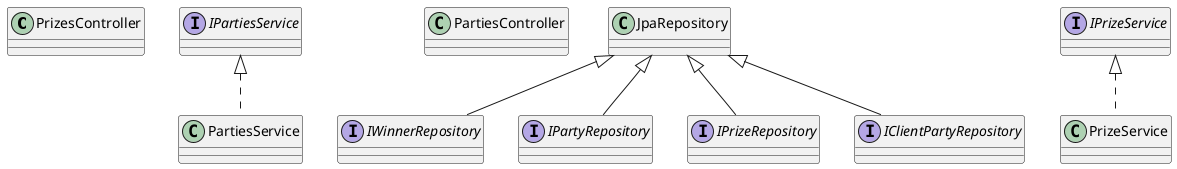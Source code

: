 @startuml
class PrizesController {
}
class PartiesService {
}
class PartiesController {
}
interface IWinnerRepository {
}
interface IPartiesService {
}
interface IPrizeService {
}
interface IPartyRepository {
}
class PrizeService {
}
interface IPrizeRepository {
}
interface IClientPartyRepository {
}


IPartiesService <|.. PartiesService
JpaRepository <|-- IWinnerRepository
JpaRepository <|-- IPartyRepository
IPrizeService <|.. PrizeService
JpaRepository <|-- IPrizeRepository
JpaRepository <|-- IClientPartyRepository
@enduml